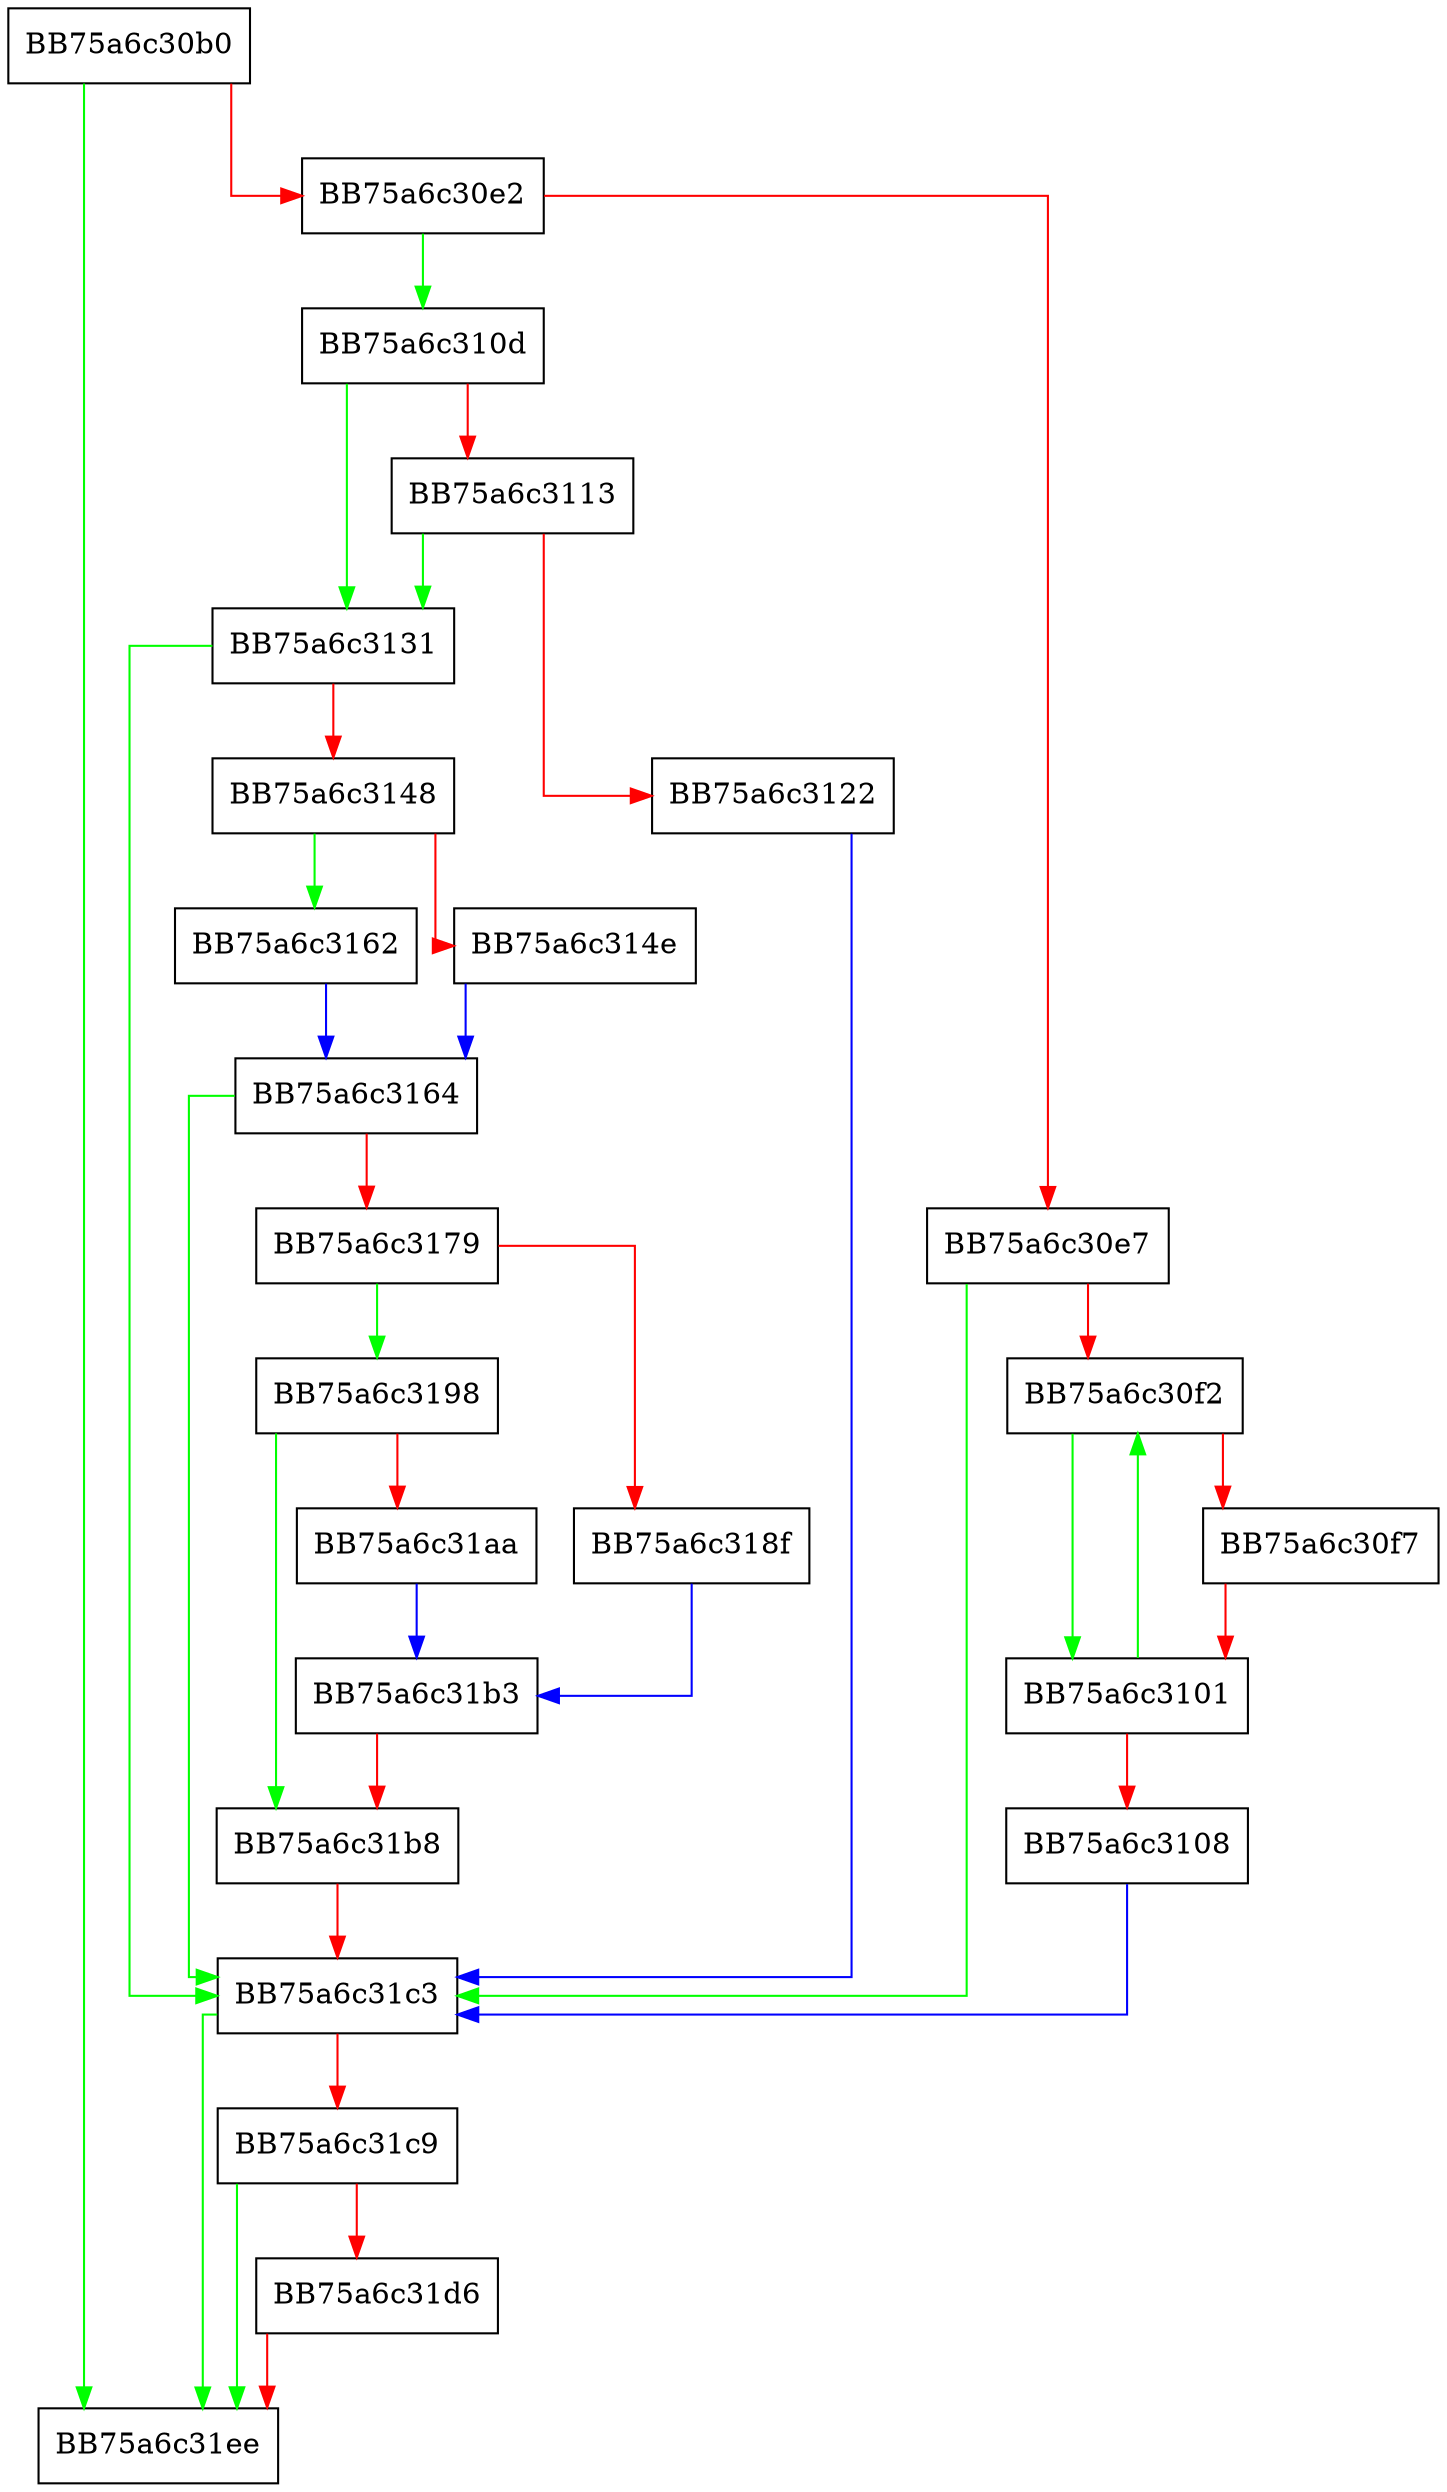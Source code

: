 digraph sqlite3Analyze {
  node [shape="box"];
  graph [splines=ortho];
  BB75a6c30b0 -> BB75a6c31ee [color="green"];
  BB75a6c30b0 -> BB75a6c30e2 [color="red"];
  BB75a6c30e2 -> BB75a6c310d [color="green"];
  BB75a6c30e2 -> BB75a6c30e7 [color="red"];
  BB75a6c30e7 -> BB75a6c31c3 [color="green"];
  BB75a6c30e7 -> BB75a6c30f2 [color="red"];
  BB75a6c30f2 -> BB75a6c3101 [color="green"];
  BB75a6c30f2 -> BB75a6c30f7 [color="red"];
  BB75a6c30f7 -> BB75a6c3101 [color="red"];
  BB75a6c3101 -> BB75a6c30f2 [color="green"];
  BB75a6c3101 -> BB75a6c3108 [color="red"];
  BB75a6c3108 -> BB75a6c31c3 [color="blue"];
  BB75a6c310d -> BB75a6c3131 [color="green"];
  BB75a6c310d -> BB75a6c3113 [color="red"];
  BB75a6c3113 -> BB75a6c3131 [color="green"];
  BB75a6c3113 -> BB75a6c3122 [color="red"];
  BB75a6c3122 -> BB75a6c31c3 [color="blue"];
  BB75a6c3131 -> BB75a6c31c3 [color="green"];
  BB75a6c3131 -> BB75a6c3148 [color="red"];
  BB75a6c3148 -> BB75a6c3162 [color="green"];
  BB75a6c3148 -> BB75a6c314e [color="red"];
  BB75a6c314e -> BB75a6c3164 [color="blue"];
  BB75a6c3162 -> BB75a6c3164 [color="blue"];
  BB75a6c3164 -> BB75a6c31c3 [color="green"];
  BB75a6c3164 -> BB75a6c3179 [color="red"];
  BB75a6c3179 -> BB75a6c3198 [color="green"];
  BB75a6c3179 -> BB75a6c318f [color="red"];
  BB75a6c318f -> BB75a6c31b3 [color="blue"];
  BB75a6c3198 -> BB75a6c31b8 [color="green"];
  BB75a6c3198 -> BB75a6c31aa [color="red"];
  BB75a6c31aa -> BB75a6c31b3 [color="blue"];
  BB75a6c31b3 -> BB75a6c31b8 [color="red"];
  BB75a6c31b8 -> BB75a6c31c3 [color="red"];
  BB75a6c31c3 -> BB75a6c31ee [color="green"];
  BB75a6c31c3 -> BB75a6c31c9 [color="red"];
  BB75a6c31c9 -> BB75a6c31ee [color="green"];
  BB75a6c31c9 -> BB75a6c31d6 [color="red"];
  BB75a6c31d6 -> BB75a6c31ee [color="red"];
}